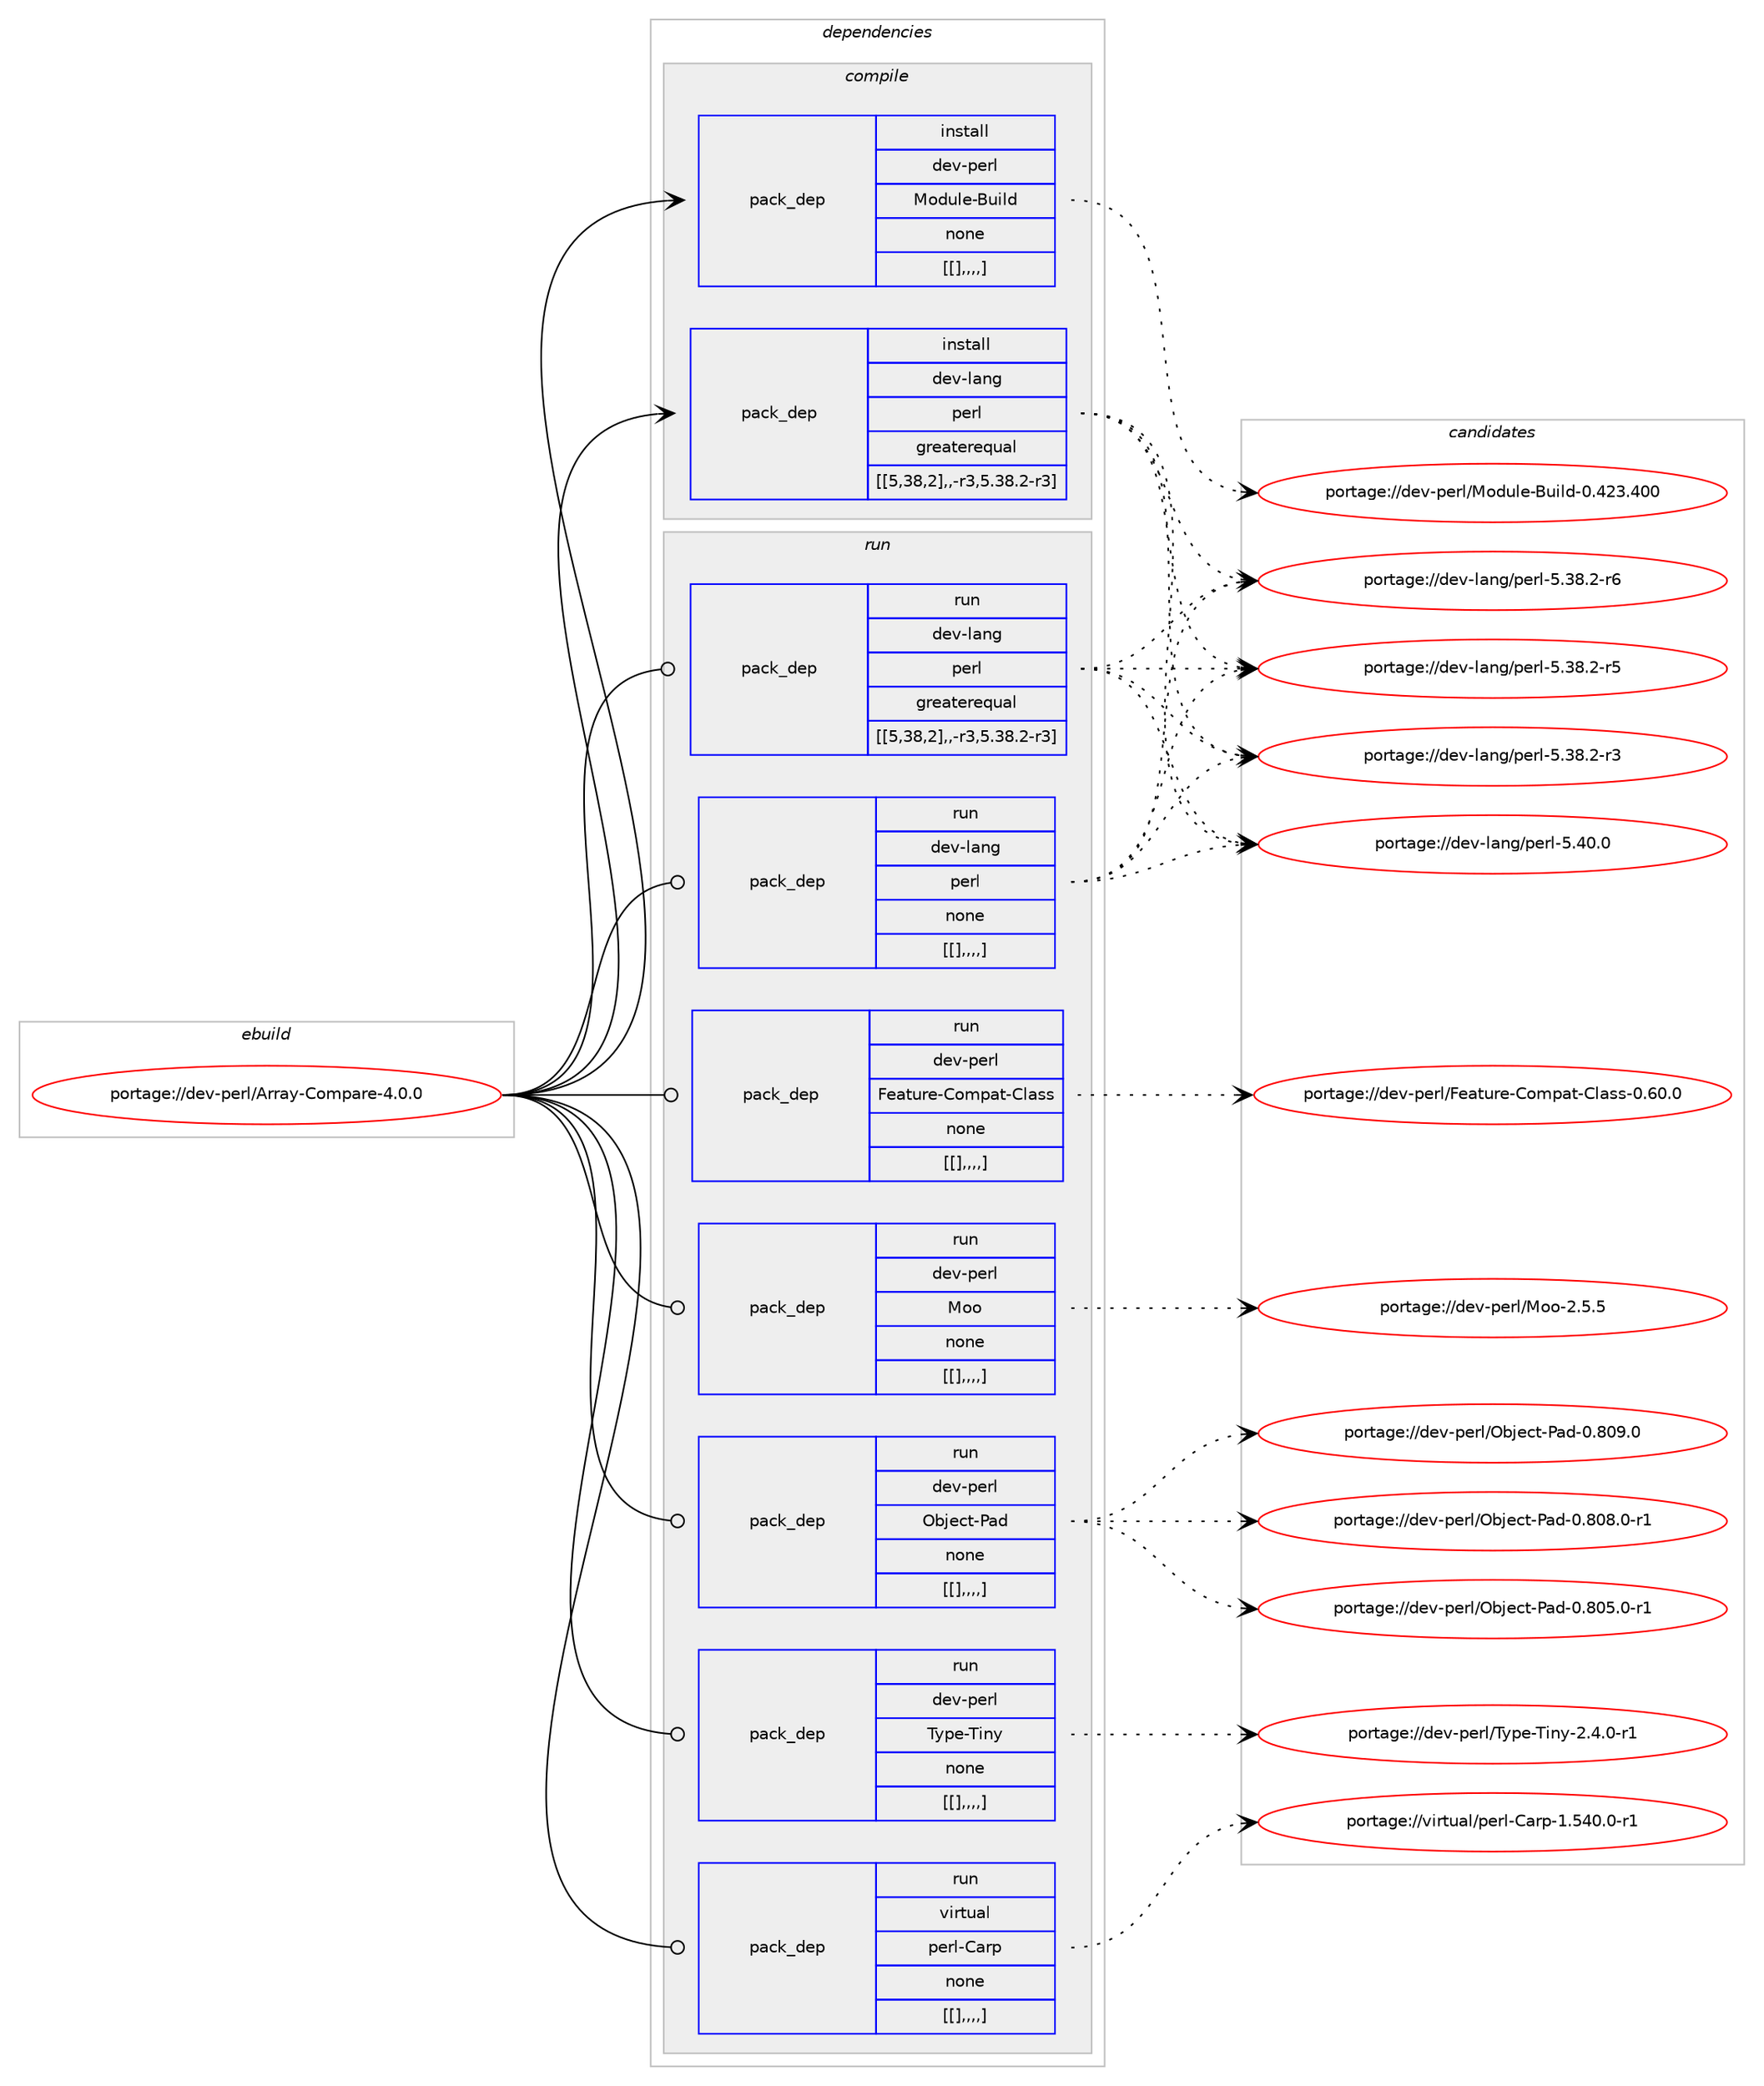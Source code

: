 digraph prolog {

# *************
# Graph options
# *************

newrank=true;
concentrate=true;
compound=true;
graph [rankdir=LR,fontname=Helvetica,fontsize=10,ranksep=1.5];#, ranksep=2.5, nodesep=0.2];
edge  [arrowhead=vee];
node  [fontname=Helvetica,fontsize=10];

# **********
# The ebuild
# **********

subgraph cluster_leftcol {
color=gray;
label=<<i>ebuild</i>>;
id [label="portage://dev-perl/Array-Compare-4.0.0", color=red, width=4, href="../dev-perl/Array-Compare-4.0.0.svg"];
}

# ****************
# The dependencies
# ****************

subgraph cluster_midcol {
color=gray;
label=<<i>dependencies</i>>;
subgraph cluster_compile {
fillcolor="#eeeeee";
style=filled;
label=<<i>compile</i>>;
subgraph pack95359 {
dependency126822 [label=<<TABLE BORDER="0" CELLBORDER="1" CELLSPACING="0" CELLPADDING="4" WIDTH="220"><TR><TD ROWSPAN="6" CELLPADDING="30">pack_dep</TD></TR><TR><TD WIDTH="110">install</TD></TR><TR><TD>dev-lang</TD></TR><TR><TD>perl</TD></TR><TR><TD>greaterequal</TD></TR><TR><TD>[[5,38,2],,-r3,5.38.2-r3]</TD></TR></TABLE>>, shape=none, color=blue];
}
id:e -> dependency126822:w [weight=20,style="solid",arrowhead="vee"];
subgraph pack95360 {
dependency126823 [label=<<TABLE BORDER="0" CELLBORDER="1" CELLSPACING="0" CELLPADDING="4" WIDTH="220"><TR><TD ROWSPAN="6" CELLPADDING="30">pack_dep</TD></TR><TR><TD WIDTH="110">install</TD></TR><TR><TD>dev-perl</TD></TR><TR><TD>Module-Build</TD></TR><TR><TD>none</TD></TR><TR><TD>[[],,,,]</TD></TR></TABLE>>, shape=none, color=blue];
}
id:e -> dependency126823:w [weight=20,style="solid",arrowhead="vee"];
}
subgraph cluster_compileandrun {
fillcolor="#eeeeee";
style=filled;
label=<<i>compile and run</i>>;
}
subgraph cluster_run {
fillcolor="#eeeeee";
style=filled;
label=<<i>run</i>>;
subgraph pack95361 {
dependency126824 [label=<<TABLE BORDER="0" CELLBORDER="1" CELLSPACING="0" CELLPADDING="4" WIDTH="220"><TR><TD ROWSPAN="6" CELLPADDING="30">pack_dep</TD></TR><TR><TD WIDTH="110">run</TD></TR><TR><TD>dev-lang</TD></TR><TR><TD>perl</TD></TR><TR><TD>greaterequal</TD></TR><TR><TD>[[5,38,2],,-r3,5.38.2-r3]</TD></TR></TABLE>>, shape=none, color=blue];
}
id:e -> dependency126824:w [weight=20,style="solid",arrowhead="odot"];
subgraph pack95362 {
dependency126825 [label=<<TABLE BORDER="0" CELLBORDER="1" CELLSPACING="0" CELLPADDING="4" WIDTH="220"><TR><TD ROWSPAN="6" CELLPADDING="30">pack_dep</TD></TR><TR><TD WIDTH="110">run</TD></TR><TR><TD>dev-lang</TD></TR><TR><TD>perl</TD></TR><TR><TD>none</TD></TR><TR><TD>[[],,,,]</TD></TR></TABLE>>, shape=none, color=blue];
}
id:e -> dependency126825:w [weight=20,style="solid",arrowhead="odot"];
subgraph pack95363 {
dependency126826 [label=<<TABLE BORDER="0" CELLBORDER="1" CELLSPACING="0" CELLPADDING="4" WIDTH="220"><TR><TD ROWSPAN="6" CELLPADDING="30">pack_dep</TD></TR><TR><TD WIDTH="110">run</TD></TR><TR><TD>dev-perl</TD></TR><TR><TD>Feature-Compat-Class</TD></TR><TR><TD>none</TD></TR><TR><TD>[[],,,,]</TD></TR></TABLE>>, shape=none, color=blue];
}
id:e -> dependency126826:w [weight=20,style="solid",arrowhead="odot"];
subgraph pack95364 {
dependency126827 [label=<<TABLE BORDER="0" CELLBORDER="1" CELLSPACING="0" CELLPADDING="4" WIDTH="220"><TR><TD ROWSPAN="6" CELLPADDING="30">pack_dep</TD></TR><TR><TD WIDTH="110">run</TD></TR><TR><TD>dev-perl</TD></TR><TR><TD>Moo</TD></TR><TR><TD>none</TD></TR><TR><TD>[[],,,,]</TD></TR></TABLE>>, shape=none, color=blue];
}
id:e -> dependency126827:w [weight=20,style="solid",arrowhead="odot"];
subgraph pack95365 {
dependency126828 [label=<<TABLE BORDER="0" CELLBORDER="1" CELLSPACING="0" CELLPADDING="4" WIDTH="220"><TR><TD ROWSPAN="6" CELLPADDING="30">pack_dep</TD></TR><TR><TD WIDTH="110">run</TD></TR><TR><TD>dev-perl</TD></TR><TR><TD>Object-Pad</TD></TR><TR><TD>none</TD></TR><TR><TD>[[],,,,]</TD></TR></TABLE>>, shape=none, color=blue];
}
id:e -> dependency126828:w [weight=20,style="solid",arrowhead="odot"];
subgraph pack95366 {
dependency126829 [label=<<TABLE BORDER="0" CELLBORDER="1" CELLSPACING="0" CELLPADDING="4" WIDTH="220"><TR><TD ROWSPAN="6" CELLPADDING="30">pack_dep</TD></TR><TR><TD WIDTH="110">run</TD></TR><TR><TD>dev-perl</TD></TR><TR><TD>Type-Tiny</TD></TR><TR><TD>none</TD></TR><TR><TD>[[],,,,]</TD></TR></TABLE>>, shape=none, color=blue];
}
id:e -> dependency126829:w [weight=20,style="solid",arrowhead="odot"];
subgraph pack95367 {
dependency126830 [label=<<TABLE BORDER="0" CELLBORDER="1" CELLSPACING="0" CELLPADDING="4" WIDTH="220"><TR><TD ROWSPAN="6" CELLPADDING="30">pack_dep</TD></TR><TR><TD WIDTH="110">run</TD></TR><TR><TD>virtual</TD></TR><TR><TD>perl-Carp</TD></TR><TR><TD>none</TD></TR><TR><TD>[[],,,,]</TD></TR></TABLE>>, shape=none, color=blue];
}
id:e -> dependency126830:w [weight=20,style="solid",arrowhead="odot"];
}
}

# **************
# The candidates
# **************

subgraph cluster_choices {
rank=same;
color=gray;
label=<<i>candidates</i>>;

subgraph choice95359 {
color=black;
nodesep=1;
choice10010111845108971101034711210111410845534652484648 [label="portage://dev-lang/perl-5.40.0", color=red, width=4,href="../dev-lang/perl-5.40.0.svg"];
choice100101118451089711010347112101114108455346515646504511454 [label="portage://dev-lang/perl-5.38.2-r6", color=red, width=4,href="../dev-lang/perl-5.38.2-r6.svg"];
choice100101118451089711010347112101114108455346515646504511453 [label="portage://dev-lang/perl-5.38.2-r5", color=red, width=4,href="../dev-lang/perl-5.38.2-r5.svg"];
choice100101118451089711010347112101114108455346515646504511451 [label="portage://dev-lang/perl-5.38.2-r3", color=red, width=4,href="../dev-lang/perl-5.38.2-r3.svg"];
dependency126822:e -> choice10010111845108971101034711210111410845534652484648:w [style=dotted,weight="100"];
dependency126822:e -> choice100101118451089711010347112101114108455346515646504511454:w [style=dotted,weight="100"];
dependency126822:e -> choice100101118451089711010347112101114108455346515646504511453:w [style=dotted,weight="100"];
dependency126822:e -> choice100101118451089711010347112101114108455346515646504511451:w [style=dotted,weight="100"];
}
subgraph choice95360 {
color=black;
nodesep=1;
choice100101118451121011141084777111100117108101456611710510810045484652505146524848 [label="portage://dev-perl/Module-Build-0.423.400", color=red, width=4,href="../dev-perl/Module-Build-0.423.400.svg"];
dependency126823:e -> choice100101118451121011141084777111100117108101456611710510810045484652505146524848:w [style=dotted,weight="100"];
}
subgraph choice95361 {
color=black;
nodesep=1;
choice10010111845108971101034711210111410845534652484648 [label="portage://dev-lang/perl-5.40.0", color=red, width=4,href="../dev-lang/perl-5.40.0.svg"];
choice100101118451089711010347112101114108455346515646504511454 [label="portage://dev-lang/perl-5.38.2-r6", color=red, width=4,href="../dev-lang/perl-5.38.2-r6.svg"];
choice100101118451089711010347112101114108455346515646504511453 [label="portage://dev-lang/perl-5.38.2-r5", color=red, width=4,href="../dev-lang/perl-5.38.2-r5.svg"];
choice100101118451089711010347112101114108455346515646504511451 [label="portage://dev-lang/perl-5.38.2-r3", color=red, width=4,href="../dev-lang/perl-5.38.2-r3.svg"];
dependency126824:e -> choice10010111845108971101034711210111410845534652484648:w [style=dotted,weight="100"];
dependency126824:e -> choice100101118451089711010347112101114108455346515646504511454:w [style=dotted,weight="100"];
dependency126824:e -> choice100101118451089711010347112101114108455346515646504511453:w [style=dotted,weight="100"];
dependency126824:e -> choice100101118451089711010347112101114108455346515646504511451:w [style=dotted,weight="100"];
}
subgraph choice95362 {
color=black;
nodesep=1;
choice10010111845108971101034711210111410845534652484648 [label="portage://dev-lang/perl-5.40.0", color=red, width=4,href="../dev-lang/perl-5.40.0.svg"];
choice100101118451089711010347112101114108455346515646504511454 [label="portage://dev-lang/perl-5.38.2-r6", color=red, width=4,href="../dev-lang/perl-5.38.2-r6.svg"];
choice100101118451089711010347112101114108455346515646504511453 [label="portage://dev-lang/perl-5.38.2-r5", color=red, width=4,href="../dev-lang/perl-5.38.2-r5.svg"];
choice100101118451089711010347112101114108455346515646504511451 [label="portage://dev-lang/perl-5.38.2-r3", color=red, width=4,href="../dev-lang/perl-5.38.2-r3.svg"];
dependency126825:e -> choice10010111845108971101034711210111410845534652484648:w [style=dotted,weight="100"];
dependency126825:e -> choice100101118451089711010347112101114108455346515646504511454:w [style=dotted,weight="100"];
dependency126825:e -> choice100101118451089711010347112101114108455346515646504511453:w [style=dotted,weight="100"];
dependency126825:e -> choice100101118451089711010347112101114108455346515646504511451:w [style=dotted,weight="100"];
}
subgraph choice95363 {
color=black;
nodesep=1;
choice1001011184511210111410847701019711611711410145671111091129711645671089711511545484654484648 [label="portage://dev-perl/Feature-Compat-Class-0.60.0", color=red, width=4,href="../dev-perl/Feature-Compat-Class-0.60.0.svg"];
dependency126826:e -> choice1001011184511210111410847701019711611711410145671111091129711645671089711511545484654484648:w [style=dotted,weight="100"];
}
subgraph choice95364 {
color=black;
nodesep=1;
choice100101118451121011141084777111111455046534653 [label="portage://dev-perl/Moo-2.5.5", color=red, width=4,href="../dev-perl/Moo-2.5.5.svg"];
dependency126827:e -> choice100101118451121011141084777111111455046534653:w [style=dotted,weight="100"];
}
subgraph choice95365 {
color=black;
nodesep=1;
choice10010111845112101114108477998106101991164580971004548465648574648 [label="portage://dev-perl/Object-Pad-0.809.0", color=red, width=4,href="../dev-perl/Object-Pad-0.809.0.svg"];
choice100101118451121011141084779981061019911645809710045484656485646484511449 [label="portage://dev-perl/Object-Pad-0.808.0-r1", color=red, width=4,href="../dev-perl/Object-Pad-0.808.0-r1.svg"];
choice100101118451121011141084779981061019911645809710045484656485346484511449 [label="portage://dev-perl/Object-Pad-0.805.0-r1", color=red, width=4,href="../dev-perl/Object-Pad-0.805.0-r1.svg"];
dependency126828:e -> choice10010111845112101114108477998106101991164580971004548465648574648:w [style=dotted,weight="100"];
dependency126828:e -> choice100101118451121011141084779981061019911645809710045484656485646484511449:w [style=dotted,weight="100"];
dependency126828:e -> choice100101118451121011141084779981061019911645809710045484656485346484511449:w [style=dotted,weight="100"];
}
subgraph choice95366 {
color=black;
nodesep=1;
choice10010111845112101114108478412111210145841051101214550465246484511449 [label="portage://dev-perl/Type-Tiny-2.4.0-r1", color=red, width=4,href="../dev-perl/Type-Tiny-2.4.0-r1.svg"];
dependency126829:e -> choice10010111845112101114108478412111210145841051101214550465246484511449:w [style=dotted,weight="100"];
}
subgraph choice95367 {
color=black;
nodesep=1;
choice118105114116117971084711210111410845679711411245494653524846484511449 [label="portage://virtual/perl-Carp-1.540.0-r1", color=red, width=4,href="../virtual/perl-Carp-1.540.0-r1.svg"];
dependency126830:e -> choice118105114116117971084711210111410845679711411245494653524846484511449:w [style=dotted,weight="100"];
}
}

}
